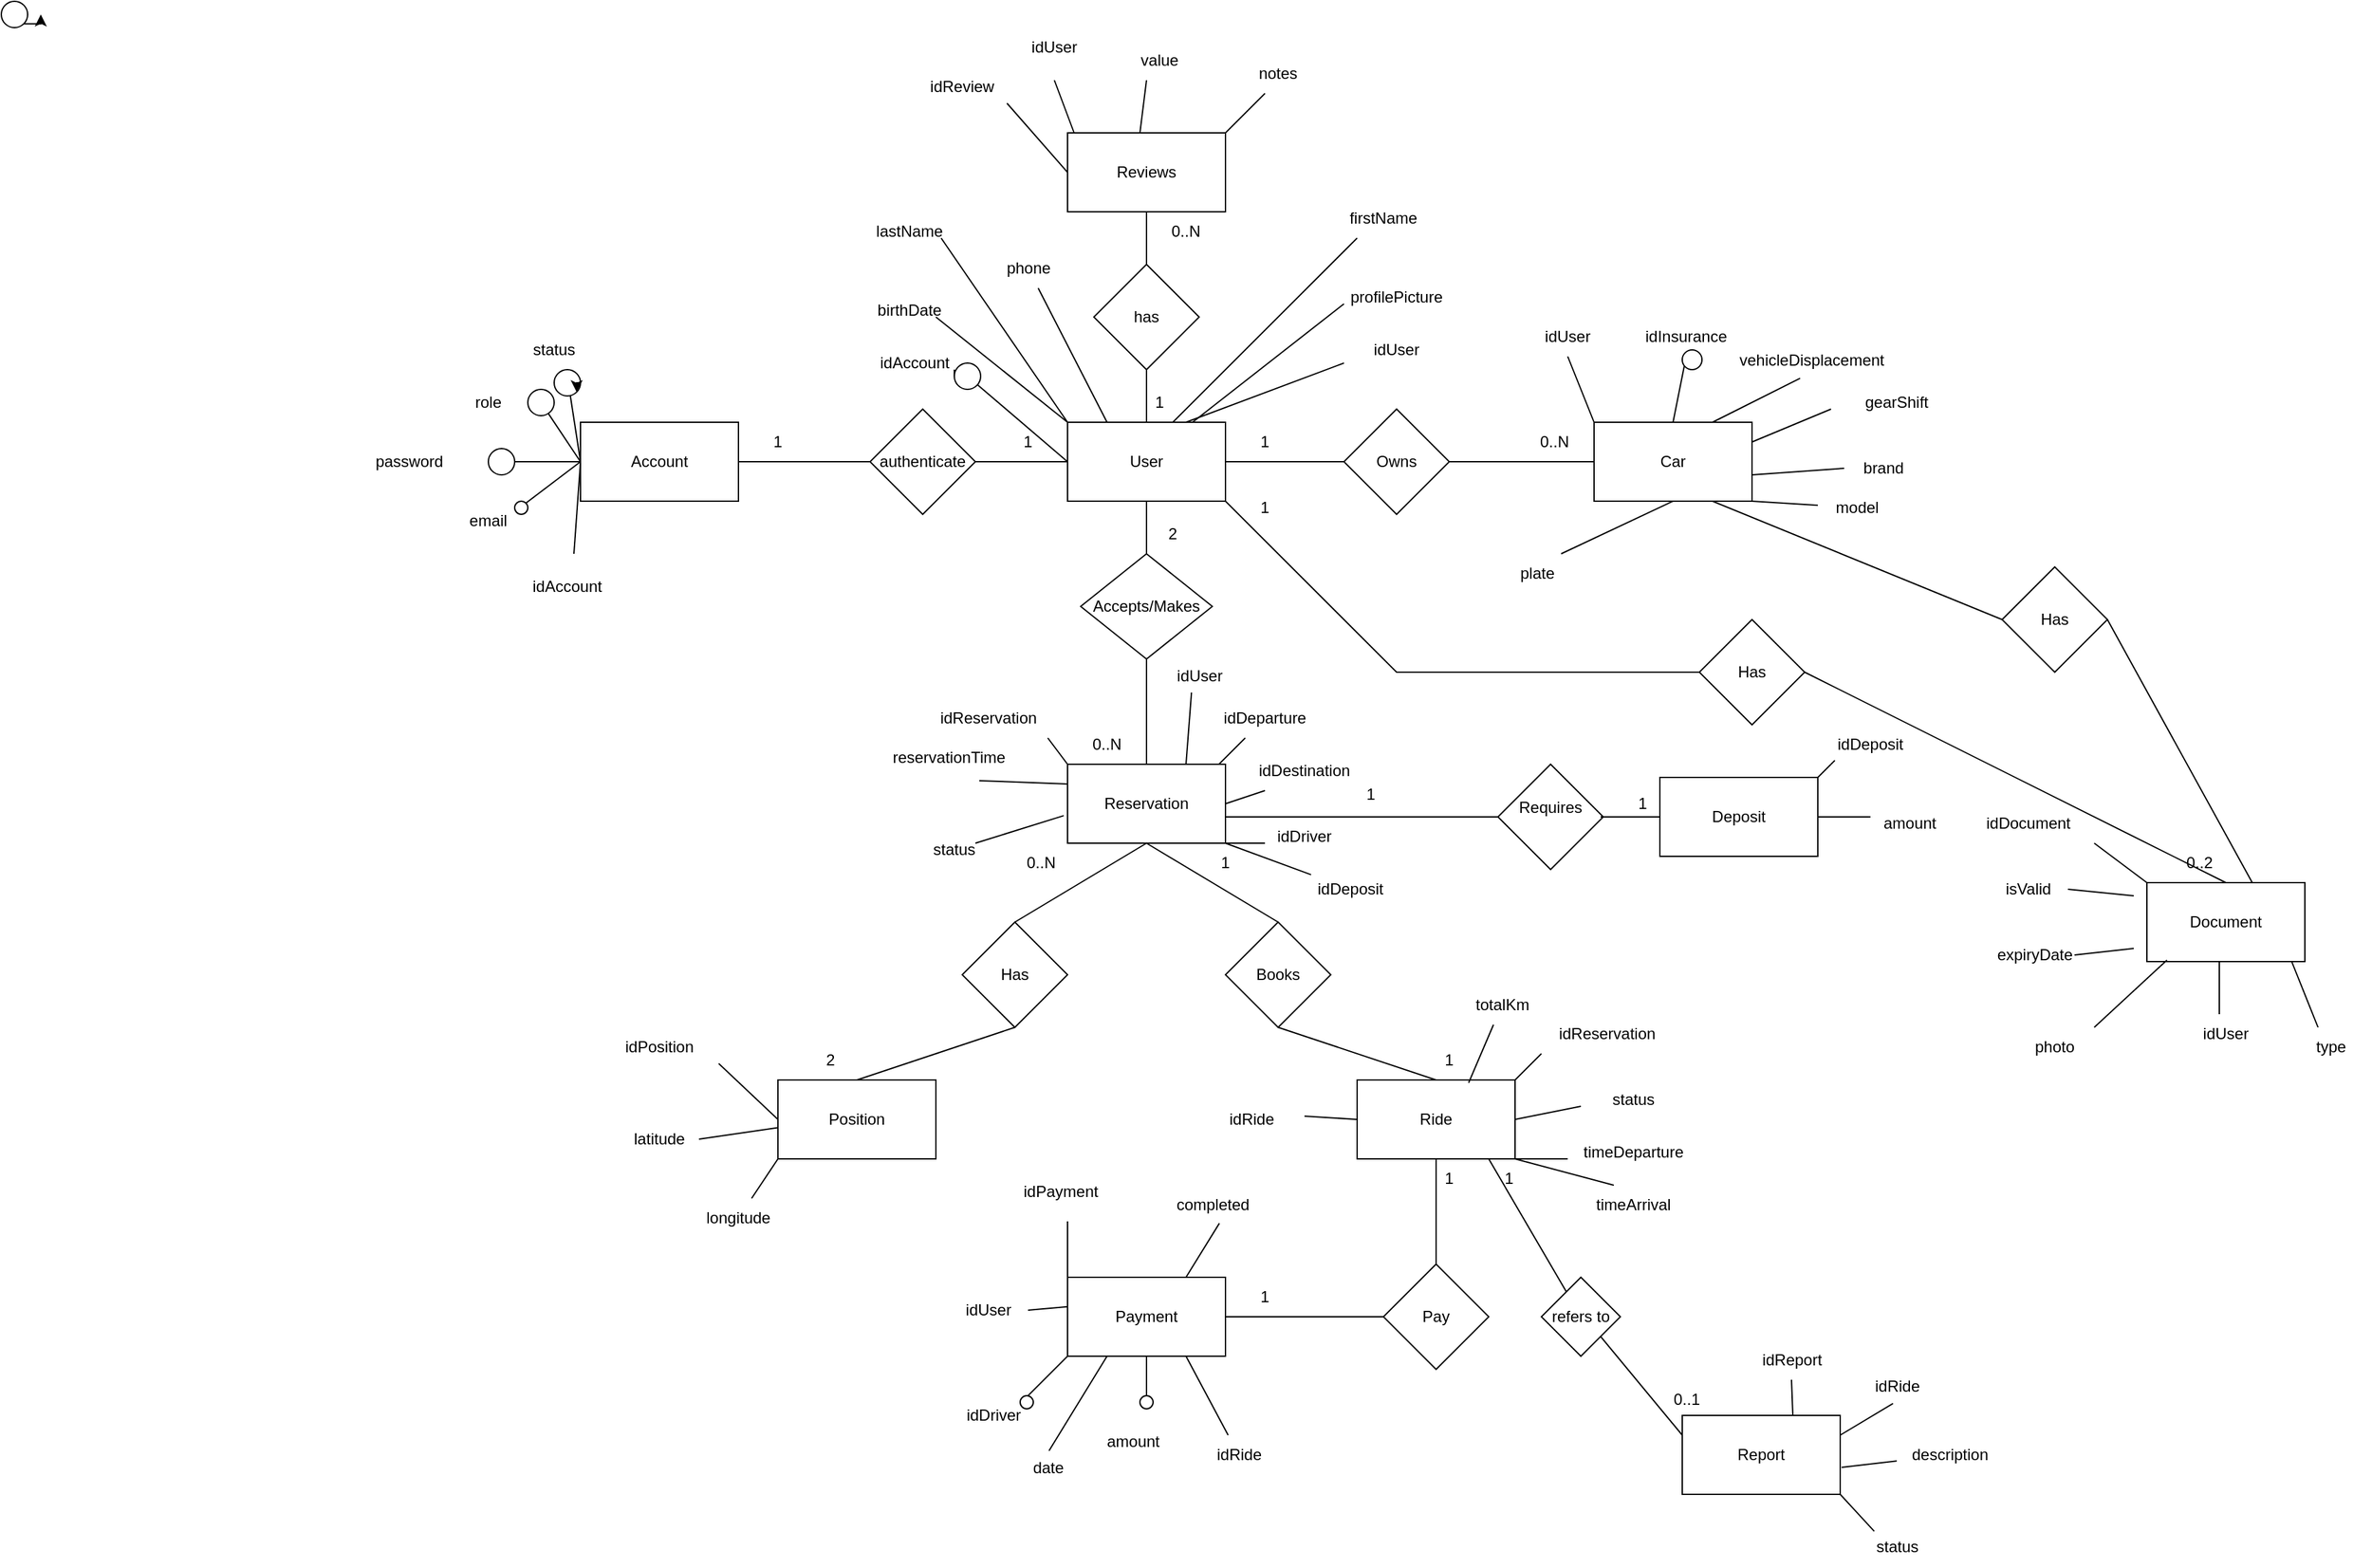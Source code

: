 <mxfile version="24.8.4">
  <diagram name="Pagina-1" id="vnqiKeFqIoHdIlABl-fI">
    <mxGraphModel dx="1410" dy="1635" grid="1" gridSize="10" guides="1" tooltips="1" connect="1" arrows="1" fold="1" page="1" pageScale="1" pageWidth="827" pageHeight="1169" math="0" shadow="0">
      <root>
        <mxCell id="0" />
        <mxCell id="1" parent="0" />
        <mxCell id="MX0C3Jx3wyEqu1No00II-1" value="Account" style="rounded=0;whiteSpace=wrap;html=1;" parent="1" vertex="1">
          <mxGeometry x="130" y="220" width="120" height="60" as="geometry" />
        </mxCell>
        <mxCell id="MX0C3Jx3wyEqu1No00II-2" value="&lt;div&gt;User&lt;/div&gt;" style="rounded=0;whiteSpace=wrap;html=1;" parent="1" vertex="1">
          <mxGeometry x="500" y="220" width="120" height="60" as="geometry" />
        </mxCell>
        <mxCell id="MX0C3Jx3wyEqu1No00II-3" value="authenticate" style="rhombus;whiteSpace=wrap;html=1;" parent="1" vertex="1">
          <mxGeometry x="350" y="210" width="80" height="80" as="geometry" />
        </mxCell>
        <mxCell id="MX0C3Jx3wyEqu1No00II-4" value="Car" style="rounded=0;whiteSpace=wrap;html=1;" parent="1" vertex="1">
          <mxGeometry x="900" y="220" width="120" height="60" as="geometry" />
        </mxCell>
        <mxCell id="MX0C3Jx3wyEqu1No00II-5" value="Owns" style="rhombus;whiteSpace=wrap;html=1;" parent="1" vertex="1">
          <mxGeometry x="710" y="210" width="80" height="80" as="geometry" />
        </mxCell>
        <mxCell id="MX0C3Jx3wyEqu1No00II-6" value="Document" style="rounded=0;whiteSpace=wrap;html=1;" parent="1" vertex="1">
          <mxGeometry x="1320" y="570" width="120" height="60" as="geometry" />
        </mxCell>
        <mxCell id="MX0C3Jx3wyEqu1No00II-7" value="Has" style="rhombus;whiteSpace=wrap;html=1;" parent="1" vertex="1">
          <mxGeometry x="980" y="370" width="80" height="80" as="geometry" />
        </mxCell>
        <mxCell id="MX0C3Jx3wyEqu1No00II-8" value="Accepts/Makes" style="rhombus;whiteSpace=wrap;html=1;" parent="1" vertex="1">
          <mxGeometry x="510" y="320" width="100" height="80" as="geometry" />
        </mxCell>
        <mxCell id="MX0C3Jx3wyEqu1No00II-10" value="&lt;div&gt;Reservation&lt;/div&gt;" style="rounded=0;whiteSpace=wrap;html=1;" parent="1" vertex="1">
          <mxGeometry x="500" y="480" width="120" height="60" as="geometry" />
        </mxCell>
        <mxCell id="MX0C3Jx3wyEqu1No00II-12" value="Has" style="rhombus;whiteSpace=wrap;html=1;" parent="1" vertex="1">
          <mxGeometry x="420" y="600" width="80" height="80" as="geometry" />
        </mxCell>
        <mxCell id="MX0C3Jx3wyEqu1No00II-13" value="Books" style="rhombus;whiteSpace=wrap;html=1;" parent="1" vertex="1">
          <mxGeometry x="620" y="600" width="80" height="80" as="geometry" />
        </mxCell>
        <mxCell id="MX0C3Jx3wyEqu1No00II-14" value="Position" style="rounded=0;whiteSpace=wrap;html=1;" parent="1" vertex="1">
          <mxGeometry x="280" y="720" width="120" height="60" as="geometry" />
        </mxCell>
        <mxCell id="MX0C3Jx3wyEqu1No00II-15" value="Ride" style="rounded=0;whiteSpace=wrap;html=1;" parent="1" vertex="1">
          <mxGeometry x="720" y="720" width="120" height="60" as="geometry" />
        </mxCell>
        <mxCell id="MX0C3Jx3wyEqu1No00II-16" value="Pay" style="rhombus;whiteSpace=wrap;html=1;" parent="1" vertex="1">
          <mxGeometry x="740" y="860" width="80" height="80" as="geometry" />
        </mxCell>
        <mxCell id="MX0C3Jx3wyEqu1No00II-17" value="Payment" style="rounded=0;whiteSpace=wrap;html=1;" parent="1" vertex="1">
          <mxGeometry x="500" y="870" width="120" height="60" as="geometry" />
        </mxCell>
        <mxCell id="MX0C3Jx3wyEqu1No00II-18" value="" style="endArrow=none;html=1;rounded=0;entryX=0;entryY=0.5;entryDx=0;entryDy=0;exitX=1;exitY=0.5;exitDx=0;exitDy=0;" parent="1" source="MX0C3Jx3wyEqu1No00II-3" target="MX0C3Jx3wyEqu1No00II-2" edge="1">
          <mxGeometry width="50" height="50" relative="1" as="geometry">
            <mxPoint x="490" y="440" as="sourcePoint" />
            <mxPoint x="540" y="390" as="targetPoint" />
          </mxGeometry>
        </mxCell>
        <mxCell id="MX0C3Jx3wyEqu1No00II-19" value="" style="endArrow=none;html=1;rounded=0;entryX=0;entryY=0.5;entryDx=0;entryDy=0;exitX=1;exitY=0.5;exitDx=0;exitDy=0;" parent="1" source="MX0C3Jx3wyEqu1No00II-1" target="MX0C3Jx3wyEqu1No00II-3" edge="1">
          <mxGeometry width="50" height="50" relative="1" as="geometry">
            <mxPoint x="490" y="440" as="sourcePoint" />
            <mxPoint x="540" y="390" as="targetPoint" />
          </mxGeometry>
        </mxCell>
        <mxCell id="MX0C3Jx3wyEqu1No00II-20" value="" style="endArrow=none;html=1;rounded=0;entryX=0;entryY=0.5;entryDx=0;entryDy=0;exitX=1;exitY=0.5;exitDx=0;exitDy=0;" parent="1" source="MX0C3Jx3wyEqu1No00II-2" target="MX0C3Jx3wyEqu1No00II-5" edge="1">
          <mxGeometry width="50" height="50" relative="1" as="geometry">
            <mxPoint x="490" y="440" as="sourcePoint" />
            <mxPoint x="540" y="390" as="targetPoint" />
          </mxGeometry>
        </mxCell>
        <mxCell id="MX0C3Jx3wyEqu1No00II-21" value="" style="endArrow=none;html=1;rounded=0;entryX=0;entryY=0.5;entryDx=0;entryDy=0;exitX=1;exitY=0.5;exitDx=0;exitDy=0;" parent="1" source="MX0C3Jx3wyEqu1No00II-5" target="MX0C3Jx3wyEqu1No00II-4" edge="1">
          <mxGeometry width="50" height="50" relative="1" as="geometry">
            <mxPoint x="490" y="440" as="sourcePoint" />
            <mxPoint x="540" y="390" as="targetPoint" />
          </mxGeometry>
        </mxCell>
        <mxCell id="MX0C3Jx3wyEqu1No00II-22" value="" style="endArrow=none;html=1;rounded=0;entryX=1;entryY=1;entryDx=0;entryDy=0;" parent="1" source="MX0C3Jx3wyEqu1No00II-7" target="MX0C3Jx3wyEqu1No00II-2" edge="1">
          <mxGeometry width="50" height="50" relative="1" as="geometry">
            <mxPoint x="1640" y="530" as="sourcePoint" />
            <mxPoint x="680" y="330" as="targetPoint" />
            <Array as="points">
              <mxPoint x="750" y="410" />
            </Array>
          </mxGeometry>
        </mxCell>
        <mxCell id="MX0C3Jx3wyEqu1No00II-23" value="" style="endArrow=none;html=1;rounded=0;entryX=0.5;entryY=1;entryDx=0;entryDy=0;exitX=0.5;exitY=0;exitDx=0;exitDy=0;" parent="1" source="MX0C3Jx3wyEqu1No00II-8" target="MX0C3Jx3wyEqu1No00II-2" edge="1">
          <mxGeometry width="50" height="50" relative="1" as="geometry">
            <mxPoint x="490" y="440" as="sourcePoint" />
            <mxPoint x="540" y="390" as="targetPoint" />
          </mxGeometry>
        </mxCell>
        <mxCell id="MX0C3Jx3wyEqu1No00II-25" value="" style="endArrow=none;html=1;rounded=0;entryX=0.5;entryY=0;entryDx=0;entryDy=0;exitX=1;exitY=0.5;exitDx=0;exitDy=0;" parent="1" source="MX0C3Jx3wyEqu1No00II-7" target="MX0C3Jx3wyEqu1No00II-6" edge="1">
          <mxGeometry width="50" height="50" relative="1" as="geometry">
            <mxPoint x="1640" y="530" as="sourcePoint" />
            <mxPoint x="1690" y="480" as="targetPoint" />
          </mxGeometry>
        </mxCell>
        <mxCell id="MX0C3Jx3wyEqu1No00II-26" value="" style="endArrow=none;html=1;rounded=0;entryX=0.5;entryY=1;entryDx=0;entryDy=0;exitX=0.5;exitY=0;exitDx=0;exitDy=0;" parent="1" source="MX0C3Jx3wyEqu1No00II-10" target="MX0C3Jx3wyEqu1No00II-8" edge="1">
          <mxGeometry width="50" height="50" relative="1" as="geometry">
            <mxPoint x="490" y="440" as="sourcePoint" />
            <mxPoint x="540" y="390" as="targetPoint" />
          </mxGeometry>
        </mxCell>
        <mxCell id="MX0C3Jx3wyEqu1No00II-28" value="" style="endArrow=none;html=1;rounded=0;entryX=0.5;entryY=1;entryDx=0;entryDy=0;exitX=0.5;exitY=0;exitDx=0;exitDy=0;" parent="1" source="MX0C3Jx3wyEqu1No00II-12" target="MX0C3Jx3wyEqu1No00II-10" edge="1">
          <mxGeometry width="50" height="50" relative="1" as="geometry">
            <mxPoint x="490" y="720" as="sourcePoint" />
            <mxPoint x="540" y="670" as="targetPoint" />
          </mxGeometry>
        </mxCell>
        <mxCell id="MX0C3Jx3wyEqu1No00II-29" value="" style="endArrow=none;html=1;rounded=0;entryX=0.5;entryY=1;entryDx=0;entryDy=0;exitX=0.5;exitY=0;exitDx=0;exitDy=0;" parent="1" source="MX0C3Jx3wyEqu1No00II-13" target="MX0C3Jx3wyEqu1No00II-10" edge="1">
          <mxGeometry width="50" height="50" relative="1" as="geometry">
            <mxPoint x="650" y="590" as="sourcePoint" />
            <mxPoint x="540" y="670" as="targetPoint" />
          </mxGeometry>
        </mxCell>
        <mxCell id="MX0C3Jx3wyEqu1No00II-30" value="" style="endArrow=none;html=1;rounded=0;exitX=0.5;exitY=0;exitDx=0;exitDy=0;entryX=0.5;entryY=1;entryDx=0;entryDy=0;" parent="1" source="MX0C3Jx3wyEqu1No00II-15" target="MX0C3Jx3wyEqu1No00II-13" edge="1">
          <mxGeometry width="50" height="50" relative="1" as="geometry">
            <mxPoint x="490" y="720" as="sourcePoint" />
            <mxPoint x="540" y="670" as="targetPoint" />
          </mxGeometry>
        </mxCell>
        <mxCell id="MX0C3Jx3wyEqu1No00II-31" value="" style="endArrow=none;html=1;rounded=0;exitX=0.5;exitY=0;exitDx=0;exitDy=0;entryX=0.5;entryY=1;entryDx=0;entryDy=0;" parent="1" source="MX0C3Jx3wyEqu1No00II-14" target="MX0C3Jx3wyEqu1No00II-12" edge="1">
          <mxGeometry width="50" height="50" relative="1" as="geometry">
            <mxPoint x="490" y="720" as="sourcePoint" />
            <mxPoint x="540" y="670" as="targetPoint" />
          </mxGeometry>
        </mxCell>
        <mxCell id="MX0C3Jx3wyEqu1No00II-32" value="" style="endArrow=none;html=1;rounded=0;entryX=0.5;entryY=0;entryDx=0;entryDy=0;exitX=0.5;exitY=1;exitDx=0;exitDy=0;" parent="1" source="MX0C3Jx3wyEqu1No00II-15" target="MX0C3Jx3wyEqu1No00II-16" edge="1">
          <mxGeometry width="50" height="50" relative="1" as="geometry">
            <mxPoint x="490" y="720" as="sourcePoint" />
            <mxPoint x="540" y="670" as="targetPoint" />
          </mxGeometry>
        </mxCell>
        <mxCell id="MX0C3Jx3wyEqu1No00II-33" value="" style="endArrow=none;html=1;rounded=0;entryX=0;entryY=0.5;entryDx=0;entryDy=0;exitX=1;exitY=0.5;exitDx=0;exitDy=0;" parent="1" source="MX0C3Jx3wyEqu1No00II-17" target="MX0C3Jx3wyEqu1No00II-16" edge="1">
          <mxGeometry width="50" height="50" relative="1" as="geometry">
            <mxPoint x="490" y="720" as="sourcePoint" />
            <mxPoint x="730" y="890" as="targetPoint" />
          </mxGeometry>
        </mxCell>
        <mxCell id="MX0C3Jx3wyEqu1No00II-34" value="1" style="text;html=1;align=center;verticalAlign=middle;whiteSpace=wrap;rounded=0;" parent="1" vertex="1">
          <mxGeometry x="250" y="220" width="60" height="30" as="geometry" />
        </mxCell>
        <mxCell id="MX0C3Jx3wyEqu1No00II-35" value="1" style="text;html=1;align=center;verticalAlign=middle;whiteSpace=wrap;rounded=0;" parent="1" vertex="1">
          <mxGeometry x="440" y="220" width="60" height="30" as="geometry" />
        </mxCell>
        <mxCell id="MX0C3Jx3wyEqu1No00II-36" value="1" style="text;html=1;align=center;verticalAlign=middle;whiteSpace=wrap;rounded=0;" parent="1" vertex="1">
          <mxGeometry x="620" y="220" width="60" height="30" as="geometry" />
        </mxCell>
        <mxCell id="MX0C3Jx3wyEqu1No00II-37" value="0..N" style="text;html=1;align=center;verticalAlign=middle;whiteSpace=wrap;rounded=0;" parent="1" vertex="1">
          <mxGeometry x="840" y="220" width="60" height="30" as="geometry" />
        </mxCell>
        <mxCell id="MX0C3Jx3wyEqu1No00II-38" value="1" style="text;html=1;align=center;verticalAlign=middle;whiteSpace=wrap;rounded=0;" parent="1" vertex="1">
          <mxGeometry x="620" y="270" width="60" height="30" as="geometry" />
        </mxCell>
        <mxCell id="MX0C3Jx3wyEqu1No00II-39" value="0..2" style="text;html=1;align=center;verticalAlign=middle;whiteSpace=wrap;rounded=0;" parent="1" vertex="1">
          <mxGeometry x="1330" y="540" width="60" height="30" as="geometry" />
        </mxCell>
        <mxCell id="MX0C3Jx3wyEqu1No00II-40" value="2" style="text;html=1;align=center;verticalAlign=middle;whiteSpace=wrap;rounded=0;" parent="1" vertex="1">
          <mxGeometry x="550" y="290" width="60" height="30" as="geometry" />
        </mxCell>
        <mxCell id="MX0C3Jx3wyEqu1No00II-41" value="0..N" style="text;html=1;align=center;verticalAlign=middle;whiteSpace=wrap;rounded=0;" parent="1" vertex="1">
          <mxGeometry x="500" y="450" width="60" height="30" as="geometry" />
        </mxCell>
        <mxCell id="MX0C3Jx3wyEqu1No00II-42" value="1" style="text;html=1;align=center;verticalAlign=middle;whiteSpace=wrap;rounded=0;" parent="1" vertex="1">
          <mxGeometry x="907" y="495" width="60" height="30" as="geometry" />
        </mxCell>
        <mxCell id="MX0C3Jx3wyEqu1No00II-44" value="0..N" style="text;html=1;align=center;verticalAlign=middle;whiteSpace=wrap;rounded=0;" parent="1" vertex="1">
          <mxGeometry x="450" y="540" width="60" height="30" as="geometry" />
        </mxCell>
        <mxCell id="MX0C3Jx3wyEqu1No00II-45" value="2" style="text;html=1;align=center;verticalAlign=middle;whiteSpace=wrap;rounded=0;" parent="1" vertex="1">
          <mxGeometry x="290" y="690" width="60" height="30" as="geometry" />
        </mxCell>
        <mxCell id="MX0C3Jx3wyEqu1No00II-46" value="1" style="text;html=1;align=center;verticalAlign=middle;whiteSpace=wrap;rounded=0;" parent="1" vertex="1">
          <mxGeometry x="590" y="540" width="60" height="30" as="geometry" />
        </mxCell>
        <mxCell id="MX0C3Jx3wyEqu1No00II-47" value="1" style="text;html=1;align=center;verticalAlign=middle;whiteSpace=wrap;rounded=0;" parent="1" vertex="1">
          <mxGeometry x="760" y="690" width="60" height="30" as="geometry" />
        </mxCell>
        <mxCell id="MX0C3Jx3wyEqu1No00II-48" value="1" style="text;html=1;align=center;verticalAlign=middle;whiteSpace=wrap;rounded=0;" parent="1" vertex="1">
          <mxGeometry x="760" y="780" width="60" height="30" as="geometry" />
        </mxCell>
        <mxCell id="MX0C3Jx3wyEqu1No00II-49" value="1" style="text;html=1;align=center;verticalAlign=middle;whiteSpace=wrap;rounded=0;" parent="1" vertex="1">
          <mxGeometry x="620" y="870" width="60" height="30" as="geometry" />
        </mxCell>
        <mxCell id="MX0C3Jx3wyEqu1No00II-50" value="Reviews" style="rounded=0;whiteSpace=wrap;html=1;" parent="1" vertex="1">
          <mxGeometry x="500" width="120" height="60" as="geometry" />
        </mxCell>
        <mxCell id="MX0C3Jx3wyEqu1No00II-51" value="" style="endArrow=none;html=1;rounded=0;entryX=0.5;entryY=1;entryDx=0;entryDy=0;" parent="1" source="MX0C3Jx3wyEqu1No00II-52" target="MX0C3Jx3wyEqu1No00II-50" edge="1">
          <mxGeometry width="50" height="50" relative="1" as="geometry">
            <mxPoint x="560" y="140" as="sourcePoint" />
            <mxPoint x="440" y="220" as="targetPoint" />
          </mxGeometry>
        </mxCell>
        <mxCell id="MX0C3Jx3wyEqu1No00II-54" value="" style="endArrow=none;html=1;rounded=0;entryX=0.5;entryY=1;entryDx=0;entryDy=0;" parent="1" target="MX0C3Jx3wyEqu1No00II-52" edge="1">
          <mxGeometry width="50" height="50" relative="1" as="geometry">
            <mxPoint x="560" y="140" as="sourcePoint" />
            <mxPoint x="560" y="60" as="targetPoint" />
          </mxGeometry>
        </mxCell>
        <mxCell id="MX0C3Jx3wyEqu1No00II-52" value="has" style="rhombus;whiteSpace=wrap;html=1;" parent="1" vertex="1">
          <mxGeometry x="520" y="100" width="80" height="80" as="geometry" />
        </mxCell>
        <mxCell id="MX0C3Jx3wyEqu1No00II-55" value="" style="endArrow=none;html=1;rounded=0;entryX=0.5;entryY=1;entryDx=0;entryDy=0;exitX=0.5;exitY=0;exitDx=0;exitDy=0;" parent="1" source="MX0C3Jx3wyEqu1No00II-2" target="MX0C3Jx3wyEqu1No00II-52" edge="1">
          <mxGeometry width="50" height="50" relative="1" as="geometry">
            <mxPoint x="390" y="270" as="sourcePoint" />
            <mxPoint x="440" y="220" as="targetPoint" />
          </mxGeometry>
        </mxCell>
        <mxCell id="MX0C3Jx3wyEqu1No00II-56" value="1" style="text;html=1;align=center;verticalAlign=middle;whiteSpace=wrap;rounded=0;" parent="1" vertex="1">
          <mxGeometry x="540" y="190" width="60" height="30" as="geometry" />
        </mxCell>
        <mxCell id="MX0C3Jx3wyEqu1No00II-57" value="0..N" style="text;html=1;align=center;verticalAlign=middle;whiteSpace=wrap;rounded=0;" parent="1" vertex="1">
          <mxGeometry x="560" y="60" width="60" height="30" as="geometry" />
        </mxCell>
        <mxCell id="MX0C3Jx3wyEqu1No00II-58" value="" style="endArrow=none;html=1;rounded=0;exitX=0;exitY=0.5;exitDx=0;exitDy=0;entryX=1;entryY=0;entryDx=0;entryDy=0;" parent="1" source="MX0C3Jx3wyEqu1No00II-1" target="MX0C3Jx3wyEqu1No00II-65" edge="1">
          <mxGeometry width="50" height="50" relative="1" as="geometry">
            <mxPoint x="85" y="325" as="sourcePoint" />
            <mxPoint x="130" y="280" as="targetPoint" />
          </mxGeometry>
        </mxCell>
        <mxCell id="MX0C3Jx3wyEqu1No00II-61" value="role&lt;span style=&quot;color: rgba(0, 0, 0, 0); font-family: monospace; font-size: 0px; text-align: start; text-wrap-mode: nowrap;&quot;&gt;%3CmxGraphModel%3E%3Croot%3E%3CmxCell%20id%3D%220%22%2F%3E%3CmxCell%20id%3D%221%22%20parent%3D%220%22%2F%3E%3CmxCell%20id%3D%222%22%20value%3D%22id_account%22%20style%3D%22text%3Bhtml%3D1%3Balign%3Dcenter%3BverticalAlign%3Dmiddle%3BwhiteSpace%3Dwrap%3Brounded%3D0%3B%22%20vertex%3D%221%22%20parent%3D%221%22%3E%3CmxGeometry%20x%3D%2240%22%20y%3D%22345%22%20width%3D%2260%22%20height%3D%2230%22%20as%3D%22geometry%22%2F%3E%3C%2FmxCell%3E%3C%2Froot%3E%3C%2FmxGraphModel%3E&lt;/span&gt;" style="text;html=1;align=center;verticalAlign=middle;whiteSpace=wrap;rounded=0;" parent="1" vertex="1">
          <mxGeometry x="30" y="190" width="60" height="30" as="geometry" />
        </mxCell>
        <mxCell id="MX0C3Jx3wyEqu1No00II-62" value="password" style="text;html=1;align=center;verticalAlign=middle;whiteSpace=wrap;rounded=0;" parent="1" vertex="1">
          <mxGeometry x="-30" y="235" width="60" height="30" as="geometry" />
        </mxCell>
        <mxCell id="MX0C3Jx3wyEqu1No00II-63" value="email" style="text;html=1;align=center;verticalAlign=middle;whiteSpace=wrap;rounded=0;rotation=0;" parent="1" vertex="1">
          <mxGeometry x="30" y="280" width="60" height="30" as="geometry" />
        </mxCell>
        <mxCell id="MX0C3Jx3wyEqu1No00II-64" value="status" style="text;html=1;align=center;verticalAlign=middle;whiteSpace=wrap;rounded=0;" parent="1" vertex="1">
          <mxGeometry x="80" y="150" width="60" height="30" as="geometry" />
        </mxCell>
        <mxCell id="MX0C3Jx3wyEqu1No00II-65" value="" style="ellipse;whiteSpace=wrap;html=1;aspect=fixed;" parent="1" vertex="1">
          <mxGeometry x="80" y="280" width="10" height="10" as="geometry" />
        </mxCell>
        <mxCell id="MX0C3Jx3wyEqu1No00II-74" value="" style="endArrow=none;html=1;rounded=0;exitX=0;exitY=0.5;exitDx=0;exitDy=0;" parent="1" source="MX0C3Jx3wyEqu1No00II-200" edge="1">
          <mxGeometry width="50" height="50" relative="1" as="geometry">
            <mxPoint x="390" y="210" as="sourcePoint" />
            <mxPoint x="80" y="250" as="targetPoint" />
          </mxGeometry>
        </mxCell>
        <mxCell id="MX0C3Jx3wyEqu1No00II-75" value="" style="endArrow=none;html=1;rounded=0;exitX=0;exitY=0.5;exitDx=0;exitDy=0;" parent="1" source="MX0C3Jx3wyEqu1No00II-199" edge="1">
          <mxGeometry width="50" height="50" relative="1" as="geometry">
            <mxPoint x="130" y="250" as="sourcePoint" />
            <mxPoint x="100" y="210" as="targetPoint" />
          </mxGeometry>
        </mxCell>
        <mxCell id="MX0C3Jx3wyEqu1No00II-76" value="" style="endArrow=none;html=1;rounded=0;exitX=0;exitY=0.5;exitDx=0;exitDy=0;" parent="1" source="MX0C3Jx3wyEqu1No00II-1" edge="1">
          <mxGeometry width="50" height="50" relative="1" as="geometry">
            <mxPoint x="390" y="210" as="sourcePoint" />
            <mxPoint x="122.308" y="200" as="targetPoint" />
          </mxGeometry>
        </mxCell>
        <mxCell id="MX0C3Jx3wyEqu1No00II-78" value="idUser" style="text;html=1;align=center;verticalAlign=middle;whiteSpace=wrap;rounded=0;" parent="1" vertex="1">
          <mxGeometry x="720" y="150" width="60" height="30" as="geometry" />
        </mxCell>
        <mxCell id="MX0C3Jx3wyEqu1No00II-79" value="idAccount" style="text;html=1;align=center;verticalAlign=middle;whiteSpace=wrap;rounded=0;" parent="1" vertex="1">
          <mxGeometry x="354" y="160" width="60" height="30" as="geometry" />
        </mxCell>
        <mxCell id="MX0C3Jx3wyEqu1No00II-80" value="firstName" style="text;html=1;align=center;verticalAlign=middle;whiteSpace=wrap;rounded=0;" parent="1" vertex="1">
          <mxGeometry x="710" y="50" width="60" height="30" as="geometry" />
        </mxCell>
        <mxCell id="MX0C3Jx3wyEqu1No00II-81" value="lastName" style="text;html=1;align=center;verticalAlign=middle;whiteSpace=wrap;rounded=0;" parent="1" vertex="1">
          <mxGeometry x="350" y="60" width="60" height="30" as="geometry" />
        </mxCell>
        <mxCell id="MX0C3Jx3wyEqu1No00II-82" value="birthDate" style="text;html=1;align=center;verticalAlign=middle;whiteSpace=wrap;rounded=0;" parent="1" vertex="1">
          <mxGeometry x="350" y="120" width="60" height="30" as="geometry" />
        </mxCell>
        <mxCell id="MX0C3Jx3wyEqu1No00II-83" value="profilePicture" style="text;html=1;align=center;verticalAlign=middle;whiteSpace=wrap;rounded=0;" parent="1" vertex="1">
          <mxGeometry x="720" y="110" width="60" height="30" as="geometry" />
        </mxCell>
        <mxCell id="MX0C3Jx3wyEqu1No00II-84" value="idUser" style="text;html=1;align=center;verticalAlign=middle;whiteSpace=wrap;rounded=0;" parent="1" vertex="1">
          <mxGeometry x="460" y="-80" width="60" height="30" as="geometry" />
        </mxCell>
        <mxCell id="MX0C3Jx3wyEqu1No00II-85" value="value" style="text;html=1;align=center;verticalAlign=middle;whiteSpace=wrap;rounded=0;" parent="1" vertex="1">
          <mxGeometry x="540" y="-70" width="60" height="30" as="geometry" />
        </mxCell>
        <mxCell id="MX0C3Jx3wyEqu1No00II-86" value="notes" style="text;html=1;align=center;verticalAlign=middle;whiteSpace=wrap;rounded=0;" parent="1" vertex="1">
          <mxGeometry x="630" y="-60" width="60" height="30" as="geometry" />
        </mxCell>
        <mxCell id="MX0C3Jx3wyEqu1No00II-87" value="idUser" style="text;html=1;align=center;verticalAlign=middle;whiteSpace=wrap;rounded=0;" parent="1" vertex="1">
          <mxGeometry x="850" y="140" width="60" height="30" as="geometry" />
        </mxCell>
        <mxCell id="MX0C3Jx3wyEqu1No00II-88" value="idInsurance" style="text;html=1;align=center;verticalAlign=middle;whiteSpace=wrap;rounded=0;" parent="1" vertex="1">
          <mxGeometry x="940" y="140" width="60" height="30" as="geometry" />
        </mxCell>
        <mxCell id="MX0C3Jx3wyEqu1No00II-91" value="gearShift" style="text;html=1;align=center;verticalAlign=middle;whiteSpace=wrap;rounded=0;" parent="1" vertex="1">
          <mxGeometry x="1100" y="190" width="60" height="30" as="geometry" />
        </mxCell>
        <mxCell id="MX0C3Jx3wyEqu1No00II-92" value="brand" style="text;html=1;align=center;verticalAlign=middle;whiteSpace=wrap;rounded=0;" parent="1" vertex="1">
          <mxGeometry x="1090" y="240" width="60" height="30" as="geometry" />
        </mxCell>
        <mxCell id="MX0C3Jx3wyEqu1No00II-93" value="model" style="text;html=1;align=center;verticalAlign=middle;whiteSpace=wrap;rounded=0;" parent="1" vertex="1">
          <mxGeometry x="1070" y="270" width="60" height="30" as="geometry" />
        </mxCell>
        <mxCell id="MX0C3Jx3wyEqu1No00II-95" value="idReservation" style="text;html=1;align=center;verticalAlign=middle;whiteSpace=wrap;rounded=0;" parent="1" vertex="1">
          <mxGeometry x="410" y="430" width="60" height="30" as="geometry" />
        </mxCell>
        <mxCell id="MX0C3Jx3wyEqu1No00II-96" value="reservationTime" style="text;html=1;align=center;verticalAlign=middle;whiteSpace=wrap;rounded=0;" parent="1" vertex="1">
          <mxGeometry x="380" y="460" width="60" height="30" as="geometry" />
        </mxCell>
        <mxCell id="MX0C3Jx3wyEqu1No00II-97" value="status" style="text;html=1;align=center;verticalAlign=middle;whiteSpace=wrap;rounded=0;" parent="1" vertex="1">
          <mxGeometry x="384" y="530" width="60" height="30" as="geometry" />
        </mxCell>
        <mxCell id="MX0C3Jx3wyEqu1No00II-98" value="idDeparture" style="text;html=1;align=center;verticalAlign=middle;whiteSpace=wrap;rounded=0;" parent="1" vertex="1">
          <mxGeometry x="620" y="430" width="60" height="30" as="geometry" />
        </mxCell>
        <mxCell id="MX0C3Jx3wyEqu1No00II-99" value="idDestination" style="text;html=1;align=center;verticalAlign=middle;whiteSpace=wrap;rounded=0;" parent="1" vertex="1">
          <mxGeometry x="650" y="470" width="60" height="30" as="geometry" />
        </mxCell>
        <mxCell id="MX0C3Jx3wyEqu1No00II-100" value="idDriver" style="text;html=1;align=center;verticalAlign=middle;whiteSpace=wrap;rounded=0;" parent="1" vertex="1">
          <mxGeometry x="650" y="520" width="60" height="30" as="geometry" />
        </mxCell>
        <mxCell id="MX0C3Jx3wyEqu1No00II-106" value="idReview" style="text;html=1;align=center;verticalAlign=middle;whiteSpace=wrap;rounded=0;" parent="1" vertex="1">
          <mxGeometry x="390" y="-50" width="60" height="30" as="geometry" />
        </mxCell>
        <mxCell id="MX0C3Jx3wyEqu1No00II-107" value="idDocument" style="text;html=1;align=center;verticalAlign=middle;whiteSpace=wrap;rounded=0;" parent="1" vertex="1">
          <mxGeometry x="1200" y="510" width="60" height="30" as="geometry" />
        </mxCell>
        <mxCell id="MX0C3Jx3wyEqu1No00II-108" value="isValid" style="text;html=1;align=center;verticalAlign=middle;whiteSpace=wrap;rounded=0;" parent="1" vertex="1">
          <mxGeometry x="1200" y="560" width="60" height="30" as="geometry" />
        </mxCell>
        <mxCell id="MX0C3Jx3wyEqu1No00II-109" value="expiryDate" style="text;html=1;align=center;verticalAlign=middle;whiteSpace=wrap;rounded=0;" parent="1" vertex="1">
          <mxGeometry x="1205" y="610" width="60" height="30" as="geometry" />
        </mxCell>
        <mxCell id="MX0C3Jx3wyEqu1No00II-110" value="photo" style="text;html=1;align=center;verticalAlign=middle;whiteSpace=wrap;rounded=0;" parent="1" vertex="1">
          <mxGeometry x="1220" y="680" width="60" height="30" as="geometry" />
        </mxCell>
        <mxCell id="MX0C3Jx3wyEqu1No00II-111" value="idUser" style="text;html=1;align=center;verticalAlign=middle;whiteSpace=wrap;rounded=0;" parent="1" vertex="1">
          <mxGeometry x="1350" y="670" width="60" height="30" as="geometry" />
        </mxCell>
        <mxCell id="MX0C3Jx3wyEqu1No00II-112" value="idPosition" style="text;html=1;align=center;verticalAlign=middle;whiteSpace=wrap;rounded=0;" parent="1" vertex="1">
          <mxGeometry x="160" y="680" width="60" height="30" as="geometry" />
        </mxCell>
        <mxCell id="MX0C3Jx3wyEqu1No00II-113" value="latitude" style="text;html=1;align=center;verticalAlign=middle;whiteSpace=wrap;rounded=0;" parent="1" vertex="1">
          <mxGeometry x="160" y="750" width="60" height="30" as="geometry" />
        </mxCell>
        <mxCell id="MX0C3Jx3wyEqu1No00II-114" value="longitude" style="text;html=1;align=center;verticalAlign=middle;whiteSpace=wrap;rounded=0;" parent="1" vertex="1">
          <mxGeometry x="220" y="810" width="60" height="30" as="geometry" />
        </mxCell>
        <mxCell id="MX0C3Jx3wyEqu1No00II-115" value="idPayment" style="text;html=1;align=center;verticalAlign=middle;whiteSpace=wrap;rounded=0;" parent="1" vertex="1">
          <mxGeometry x="465" y="790" width="60" height="30" as="geometry" />
        </mxCell>
        <mxCell id="MX0C3Jx3wyEqu1No00II-116" value="idUser" style="text;html=1;align=center;verticalAlign=middle;whiteSpace=wrap;rounded=0;" parent="1" vertex="1">
          <mxGeometry x="410" y="880" width="60" height="30" as="geometry" />
        </mxCell>
        <mxCell id="MX0C3Jx3wyEqu1No00II-117" value="idDriver" style="text;html=1;align=center;verticalAlign=middle;whiteSpace=wrap;rounded=0;" parent="1" vertex="1">
          <mxGeometry x="414" y="960" width="60" height="30" as="geometry" />
        </mxCell>
        <mxCell id="MX0C3Jx3wyEqu1No00II-118" value="amount" style="text;html=1;align=center;verticalAlign=middle;whiteSpace=wrap;rounded=0;" parent="1" vertex="1">
          <mxGeometry x="520" y="980" width="60" height="30" as="geometry" />
        </mxCell>
        <mxCell id="MX0C3Jx3wyEqu1No00II-119" value="" style="shape=image;html=1;verticalAlign=top;verticalLabelPosition=bottom;labelBackgroundColor=#ffffff;imageAspect=0;aspect=fixed;image=https://cdn4.iconfinder.com/data/icons/essential-app-2/16/record-round-circle-dot-128.png" parent="1" vertex="1">
          <mxGeometry x="1270" y="530" width="10" height="10" as="geometry" />
        </mxCell>
        <mxCell id="MX0C3Jx3wyEqu1No00II-120" value="" style="shape=image;html=1;verticalAlign=top;verticalLabelPosition=bottom;labelBackgroundColor=#ffffff;imageAspect=0;aspect=fixed;image=https://cdn4.iconfinder.com/data/icons/essential-app-2/16/record-round-circle-dot-128.png" parent="1" vertex="1">
          <mxGeometry x="225" y="700" width="10" height="10" as="geometry" />
        </mxCell>
        <mxCell id="MX0C3Jx3wyEqu1No00II-121" value="" style="shape=image;html=1;verticalAlign=top;verticalLabelPosition=bottom;labelBackgroundColor=#ffffff;imageAspect=0;aspect=fixed;image=https://cdn4.iconfinder.com/data/icons/essential-app-2/16/record-round-circle-dot-128.png" parent="1" vertex="1">
          <mxGeometry x="490" y="820" width="10" height="10" as="geometry" />
        </mxCell>
        <mxCell id="MX0C3Jx3wyEqu1No00II-123" value="" style="shape=image;html=1;verticalAlign=top;verticalLabelPosition=bottom;labelBackgroundColor=#ffffff;imageAspect=0;aspect=fixed;image=https://cdn4.iconfinder.com/data/icons/essential-app-2/16/record-round-circle-dot-128.png" parent="1" vertex="1">
          <mxGeometry x="670" y="745" width="10" height="10" as="geometry" />
        </mxCell>
        <mxCell id="MX0C3Jx3wyEqu1No00II-124" value="idRide" style="text;html=1;align=center;verticalAlign=middle;whiteSpace=wrap;rounded=0;" parent="1" vertex="1">
          <mxGeometry x="610" y="735" width="60" height="30" as="geometry" />
        </mxCell>
        <mxCell id="MX0C3Jx3wyEqu1No00II-125" value="idReservation" style="text;html=1;align=center;verticalAlign=middle;whiteSpace=wrap;rounded=0;" parent="1" vertex="1">
          <mxGeometry x="880" y="670" width="60" height="30" as="geometry" />
        </mxCell>
        <mxCell id="MX0C3Jx3wyEqu1No00II-126" value="status" style="text;html=1;align=center;verticalAlign=middle;whiteSpace=wrap;rounded=0;" parent="1" vertex="1">
          <mxGeometry x="900" y="720" width="60" height="30" as="geometry" />
        </mxCell>
        <mxCell id="MX0C3Jx3wyEqu1No00II-127" value="timeDeparture" style="text;html=1;align=center;verticalAlign=middle;whiteSpace=wrap;rounded=0;" parent="1" vertex="1">
          <mxGeometry x="900" y="760" width="60" height="30" as="geometry" />
        </mxCell>
        <mxCell id="MX0C3Jx3wyEqu1No00II-128" value="timeArrival" style="text;html=1;align=center;verticalAlign=middle;whiteSpace=wrap;rounded=0;" parent="1" vertex="1">
          <mxGeometry x="900" y="800" width="60" height="30" as="geometry" />
        </mxCell>
        <mxCell id="MX0C3Jx3wyEqu1No00II-130" value="" style="shape=image;html=1;verticalAlign=top;verticalLabelPosition=bottom;labelBackgroundColor=#ffffff;imageAspect=0;aspect=fixed;image=https://cdn4.iconfinder.com/data/icons/essential-app-2/16/record-round-circle-dot-128.png" parent="1" vertex="1">
          <mxGeometry x="480" y="450" width="10" height="10" as="geometry" />
        </mxCell>
        <mxCell id="MX0C3Jx3wyEqu1No00II-132" value="" style="shape=image;html=1;verticalAlign=top;verticalLabelPosition=bottom;labelBackgroundColor=#ffffff;imageAspect=0;aspect=fixed;image=https://cdn4.iconfinder.com/data/icons/essential-app-2/16/record-round-circle-dot-128.png" parent="1" vertex="1">
          <mxGeometry x="444" y="-30" width="10" height="10" as="geometry" />
        </mxCell>
        <mxCell id="MX0C3Jx3wyEqu1No00II-133" value="" style="shape=image;html=1;verticalAlign=top;verticalLabelPosition=bottom;labelBackgroundColor=#ffffff;imageAspect=0;aspect=fixed;image=https://cdn4.iconfinder.com/data/icons/essential-app-2/16/record-round-circle-dot-128.png" parent="1" vertex="1">
          <mxGeometry x="870" y="320" width="10" height="10" as="geometry" />
        </mxCell>
        <mxCell id="MX0C3Jx3wyEqu1No00II-134" value="plate" style="text;html=1;align=center;verticalAlign=middle;whiteSpace=wrap;rounded=0;" parent="1" vertex="1">
          <mxGeometry x="827" y="320" width="60" height="30" as="geometry" />
        </mxCell>
        <mxCell id="MX0C3Jx3wyEqu1No00II-135" value="idAccount" style="text;html=1;align=center;verticalAlign=middle;whiteSpace=wrap;rounded=0;" parent="1" vertex="1">
          <mxGeometry x="90" y="330" width="60" height="30" as="geometry" />
        </mxCell>
        <mxCell id="MX0C3Jx3wyEqu1No00II-136" value="" style="shape=image;html=1;verticalAlign=top;verticalLabelPosition=bottom;labelBackgroundColor=#ffffff;imageAspect=0;aspect=fixed;image=https://cdn4.iconfinder.com/data/icons/essential-app-2/16/record-round-circle-dot-128.png" parent="1" vertex="1">
          <mxGeometry x="710" y="170" width="10" height="10" as="geometry" />
        </mxCell>
        <mxCell id="MX0C3Jx3wyEqu1No00II-138" value="" style="shape=image;html=1;verticalAlign=top;verticalLabelPosition=bottom;labelBackgroundColor=#ffffff;imageAspect=0;aspect=fixed;image=https://cdn4.iconfinder.com/data/icons/essential-app-2/16/record-round-circle-dot-128.png" parent="1" vertex="1">
          <mxGeometry x="120" y="320" width="10" height="10" as="geometry" />
        </mxCell>
        <mxCell id="MX0C3Jx3wyEqu1No00II-143" value="" style="endArrow=none;html=1;rounded=0;entryX=0.5;entryY=0;entryDx=0;entryDy=0;" parent="1" target="MX0C3Jx3wyEqu1No00II-138" edge="1">
          <mxGeometry width="50" height="50" relative="1" as="geometry">
            <mxPoint x="130" y="250" as="sourcePoint" />
            <mxPoint x="210" y="110" as="targetPoint" />
          </mxGeometry>
        </mxCell>
        <mxCell id="MX0C3Jx3wyEqu1No00II-144" value="" style="endArrow=none;html=1;rounded=0;entryX=1;entryY=0.75;entryDx=0;entryDy=0;exitX=0;exitY=0.5;exitDx=0;exitDy=0;" parent="1" source="MX0C3Jx3wyEqu1No00II-50" target="MX0C3Jx3wyEqu1No00II-132" edge="1">
          <mxGeometry width="50" height="50" relative="1" as="geometry">
            <mxPoint x="160" y="160" as="sourcePoint" />
            <mxPoint x="210" y="110" as="targetPoint" />
          </mxGeometry>
        </mxCell>
        <mxCell id="MX0C3Jx3wyEqu1No00II-145" value="" style="endArrow=none;html=1;rounded=0;entryX=0;entryY=0.5;entryDx=0;entryDy=0;exitX=0.75;exitY=0;exitDx=0;exitDy=0;" parent="1" source="MX0C3Jx3wyEqu1No00II-2" target="MX0C3Jx3wyEqu1No00II-136" edge="1">
          <mxGeometry width="50" height="50" relative="1" as="geometry">
            <mxPoint x="580" y="160" as="sourcePoint" />
            <mxPoint x="630" y="110" as="targetPoint" />
          </mxGeometry>
        </mxCell>
        <mxCell id="MX0C3Jx3wyEqu1No00II-146" value="" style="endArrow=none;html=1;rounded=0;entryX=0.5;entryY=0;entryDx=0;entryDy=0;exitX=0.5;exitY=1;exitDx=0;exitDy=0;" parent="1" source="MX0C3Jx3wyEqu1No00II-4" target="MX0C3Jx3wyEqu1No00II-133" edge="1">
          <mxGeometry width="50" height="50" relative="1" as="geometry">
            <mxPoint x="820" y="160" as="sourcePoint" />
            <mxPoint x="870" y="110" as="targetPoint" />
          </mxGeometry>
        </mxCell>
        <mxCell id="MX0C3Jx3wyEqu1No00II-148" value="" style="endArrow=none;html=1;rounded=0;entryX=1;entryY=0.25;entryDx=0;entryDy=0;exitX=0;exitY=0.5;exitDx=0;exitDy=0;" parent="1" source="MX0C3Jx3wyEqu1No00II-15" target="MX0C3Jx3wyEqu1No00II-123" edge="1">
          <mxGeometry width="50" height="50" relative="1" as="geometry">
            <mxPoint x="770" y="745" as="sourcePoint" />
            <mxPoint x="920" y="645" as="targetPoint" />
          </mxGeometry>
        </mxCell>
        <mxCell id="MX0C3Jx3wyEqu1No00II-149" value="" style="endArrow=none;html=1;rounded=0;entryX=1;entryY=0.75;entryDx=0;entryDy=0;exitX=0;exitY=0;exitDx=0;exitDy=0;" parent="1" source="MX0C3Jx3wyEqu1No00II-17" target="MX0C3Jx3wyEqu1No00II-121" edge="1">
          <mxGeometry width="50" height="50" relative="1" as="geometry">
            <mxPoint x="820" y="890" as="sourcePoint" />
            <mxPoint x="870" y="840" as="targetPoint" />
          </mxGeometry>
        </mxCell>
        <mxCell id="MX0C3Jx3wyEqu1No00II-150" value="" style="endArrow=none;html=1;rounded=0;entryX=1;entryY=0.75;entryDx=0;entryDy=0;exitX=0;exitY=0.5;exitDx=0;exitDy=0;" parent="1" source="MX0C3Jx3wyEqu1No00II-14" target="MX0C3Jx3wyEqu1No00II-120" edge="1">
          <mxGeometry width="50" height="50" relative="1" as="geometry">
            <mxPoint x="390" y="790" as="sourcePoint" />
            <mxPoint x="440" y="740" as="targetPoint" />
          </mxGeometry>
        </mxCell>
        <mxCell id="MX0C3Jx3wyEqu1No00II-151" value="" style="endArrow=none;html=1;rounded=0;entryX=1;entryY=1;entryDx=0;entryDy=0;exitX=0;exitY=0;exitDx=0;exitDy=0;" parent="1" source="MX0C3Jx3wyEqu1No00II-6" target="MX0C3Jx3wyEqu1No00II-119" edge="1">
          <mxGeometry width="50" height="50" relative="1" as="geometry">
            <mxPoint x="1540" y="520" as="sourcePoint" />
            <mxPoint x="1590" y="470" as="targetPoint" />
          </mxGeometry>
        </mxCell>
        <mxCell id="MX0C3Jx3wyEqu1No00II-152" value="" style="endArrow=none;html=1;rounded=0;entryX=0;entryY=1;entryDx=0;entryDy=0;exitX=0.5;exitY=1;exitDx=0;exitDy=0;" parent="1" source="MX0C3Jx3wyEqu1No00II-130" target="MX0C3Jx3wyEqu1No00II-41" edge="1">
          <mxGeometry width="50" height="50" relative="1" as="geometry">
            <mxPoint x="390" y="430" as="sourcePoint" />
            <mxPoint x="440" y="380" as="targetPoint" />
          </mxGeometry>
        </mxCell>
        <mxCell id="MX0C3Jx3wyEqu1No00II-153" value="" style="endArrow=none;html=1;rounded=0;" parent="1" source="MX0C3Jx3wyEqu1No00II-154" edge="1">
          <mxGeometry width="50" height="50" relative="1" as="geometry">
            <mxPoint x="560" y="960" as="sourcePoint" />
            <mxPoint x="560" y="930" as="targetPoint" />
            <Array as="points" />
          </mxGeometry>
        </mxCell>
        <mxCell id="MX0C3Jx3wyEqu1No00II-155" value="" style="endArrow=none;html=1;rounded=0;" parent="1" target="MX0C3Jx3wyEqu1No00II-154" edge="1">
          <mxGeometry width="50" height="50" relative="1" as="geometry">
            <mxPoint x="560" y="960" as="sourcePoint" />
            <mxPoint x="560" y="930" as="targetPoint" />
            <Array as="points" />
          </mxGeometry>
        </mxCell>
        <mxCell id="MX0C3Jx3wyEqu1No00II-154" value="" style="ellipse;whiteSpace=wrap;html=1;aspect=fixed;" parent="1" vertex="1">
          <mxGeometry x="555" y="960" width="10" height="10" as="geometry" />
        </mxCell>
        <mxCell id="MX0C3Jx3wyEqu1No00II-156" value="" style="endArrow=none;html=1;rounded=0;" parent="1" edge="1">
          <mxGeometry width="50" height="50" relative="1" as="geometry">
            <mxPoint x="470" y="960" as="sourcePoint" />
            <mxPoint x="500" y="930" as="targetPoint" />
          </mxGeometry>
        </mxCell>
        <mxCell id="MX0C3Jx3wyEqu1No00II-157" value="" style="ellipse;whiteSpace=wrap;html=1;aspect=fixed;" parent="1" vertex="1">
          <mxGeometry x="464" y="960" width="10" height="10" as="geometry" />
        </mxCell>
        <mxCell id="MX0C3Jx3wyEqu1No00II-158" value="" style="endArrow=none;html=1;rounded=0;entryX=0.186;entryY=1.039;entryDx=0;entryDy=0;entryPerimeter=0;exitX=1;exitY=0.5;exitDx=0;exitDy=0;" parent="1" source="MX0C3Jx3wyEqu1No00II-116" edge="1">
          <mxGeometry width="50" height="50" relative="1" as="geometry">
            <mxPoint x="457.68" y="930" as="sourcePoint" />
            <mxPoint x="500.0" y="892.34" as="targetPoint" />
          </mxGeometry>
        </mxCell>
        <mxCell id="MX0C3Jx3wyEqu1No00II-159" value="" style="endArrow=none;html=1;rounded=0;" parent="1" edge="1">
          <mxGeometry width="50" height="50" relative="1" as="geometry">
            <mxPoint x="840" y="720" as="sourcePoint" />
            <mxPoint x="860" y="700" as="targetPoint" />
          </mxGeometry>
        </mxCell>
        <mxCell id="MX0C3Jx3wyEqu1No00II-164" value="" style="endArrow=none;html=1;rounded=0;" parent="1" edge="1">
          <mxGeometry width="50" height="50" relative="1" as="geometry">
            <mxPoint x="840" y="750" as="sourcePoint" />
            <mxPoint x="890" y="740" as="targetPoint" />
          </mxGeometry>
        </mxCell>
        <mxCell id="MX0C3Jx3wyEqu1No00II-166" value="" style="endArrow=none;html=1;rounded=0;" parent="1" edge="1">
          <mxGeometry width="50" height="50" relative="1" as="geometry">
            <mxPoint x="840" y="780" as="sourcePoint" />
            <mxPoint x="880" y="780" as="targetPoint" />
          </mxGeometry>
        </mxCell>
        <mxCell id="MX0C3Jx3wyEqu1No00II-168" value="" style="endArrow=none;html=1;rounded=0;exitX=0.25;exitY=0;exitDx=0;exitDy=0;" parent="1" source="MX0C3Jx3wyEqu1No00II-128" edge="1">
          <mxGeometry width="50" height="50" relative="1" as="geometry">
            <mxPoint x="790" y="830" as="sourcePoint" />
            <mxPoint x="840" y="780" as="targetPoint" />
          </mxGeometry>
        </mxCell>
        <mxCell id="MX0C3Jx3wyEqu1No00II-169" value="" style="endArrow=none;html=1;rounded=0;exitX=1;exitY=0.5;exitDx=0;exitDy=0;" parent="1" source="MX0C3Jx3wyEqu1No00II-108" edge="1">
          <mxGeometry width="50" height="50" relative="1" as="geometry">
            <mxPoint x="1260" y="630" as="sourcePoint" />
            <mxPoint x="1310" y="580" as="targetPoint" />
          </mxGeometry>
        </mxCell>
        <mxCell id="MX0C3Jx3wyEqu1No00II-170" value="" style="endArrow=none;html=1;rounded=0;" parent="1" edge="1">
          <mxGeometry width="50" height="50" relative="1" as="geometry">
            <mxPoint x="1375" y="670" as="sourcePoint" />
            <mxPoint x="1375" y="630" as="targetPoint" />
          </mxGeometry>
        </mxCell>
        <mxCell id="MX0C3Jx3wyEqu1No00II-171" value="" style="endArrow=none;html=1;rounded=0;entryX=0;entryY=0.75;entryDx=0;entryDy=0;exitX=1;exitY=0.5;exitDx=0;exitDy=0;" parent="1" source="MX0C3Jx3wyEqu1No00II-109" edge="1">
          <mxGeometry width="50" height="50" relative="1" as="geometry">
            <mxPoint x="1216" y="717.5" as="sourcePoint" />
            <mxPoint x="1310" y="620" as="targetPoint" />
          </mxGeometry>
        </mxCell>
        <mxCell id="MX0C3Jx3wyEqu1No00II-172" value="" style="endArrow=none;html=1;rounded=0;entryX=0.127;entryY=0.981;entryDx=0;entryDy=0;entryPerimeter=0;exitX=1;exitY=0;exitDx=0;exitDy=0;" parent="1" source="MX0C3Jx3wyEqu1No00II-110" target="MX0C3Jx3wyEqu1No00II-6" edge="1">
          <mxGeometry width="50" height="50" relative="1" as="geometry">
            <mxPoint x="1410" y="753.75" as="sourcePoint" />
            <mxPoint x="1504" y="656.25" as="targetPoint" />
          </mxGeometry>
        </mxCell>
        <mxCell id="MX0C3Jx3wyEqu1No00II-173" value="" style="endArrow=none;html=1;rounded=0;entryX=0;entryY=0.75;entryDx=0;entryDy=0;exitX=1;exitY=0.5;exitDx=0;exitDy=0;" parent="1" source="MX0C3Jx3wyEqu1No00II-113" edge="1">
          <mxGeometry width="50" height="50" relative="1" as="geometry">
            <mxPoint x="186" y="853.75" as="sourcePoint" />
            <mxPoint x="280" y="756.25" as="targetPoint" />
          </mxGeometry>
        </mxCell>
        <mxCell id="MX0C3Jx3wyEqu1No00II-174" value="" style="endArrow=none;html=1;rounded=0;entryX=0;entryY=0.75;entryDx=0;entryDy=0;" parent="1" edge="1" source="MX0C3Jx3wyEqu1No00II-114">
          <mxGeometry width="50" height="50" relative="1" as="geometry">
            <mxPoint x="260" y="810" as="sourcePoint" />
            <mxPoint x="280" y="780" as="targetPoint" />
          </mxGeometry>
        </mxCell>
        <mxCell id="MX0C3Jx3wyEqu1No00II-175" value="" style="endArrow=none;html=1;rounded=0;" parent="1" edge="1">
          <mxGeometry width="50" height="50" relative="1" as="geometry">
            <mxPoint x="505" as="sourcePoint" />
            <mxPoint x="490" y="-40" as="targetPoint" />
          </mxGeometry>
        </mxCell>
        <mxCell id="MX0C3Jx3wyEqu1No00II-179" value="" style="endArrow=none;html=1;rounded=0;" parent="1" target="MX0C3Jx3wyEqu1No00II-93" edge="1">
          <mxGeometry width="50" height="50" relative="1" as="geometry">
            <mxPoint x="1020" y="280" as="sourcePoint" />
            <mxPoint x="1070" y="170" as="targetPoint" />
          </mxGeometry>
        </mxCell>
        <mxCell id="MX0C3Jx3wyEqu1No00II-180" value="" style="endArrow=none;html=1;rounded=0;" parent="1" edge="1">
          <mxGeometry width="50" height="50" relative="1" as="geometry">
            <mxPoint x="555" as="sourcePoint" />
            <mxPoint x="560" y="-40" as="targetPoint" />
          </mxGeometry>
        </mxCell>
        <mxCell id="MX0C3Jx3wyEqu1No00II-181" value="" style="endArrow=none;html=1;rounded=0;entryX=0;entryY=0.5;entryDx=0;entryDy=0;" parent="1" target="MX0C3Jx3wyEqu1No00II-92" edge="1">
          <mxGeometry width="50" height="50" relative="1" as="geometry">
            <mxPoint x="1020" y="260" as="sourcePoint" />
            <mxPoint x="1120" y="160" as="targetPoint" />
          </mxGeometry>
        </mxCell>
        <mxCell id="MX0C3Jx3wyEqu1No00II-182" value="" style="endArrow=none;html=1;rounded=0;" parent="1" edge="1">
          <mxGeometry width="50" height="50" relative="1" as="geometry">
            <mxPoint x="1020" y="235" as="sourcePoint" />
            <mxPoint x="1080" y="210" as="targetPoint" />
          </mxGeometry>
        </mxCell>
        <mxCell id="MX0C3Jx3wyEqu1No00II-185" value="" style="endArrow=none;html=1;rounded=0;" parent="1" edge="1">
          <mxGeometry width="50" height="50" relative="1" as="geometry">
            <mxPoint x="620" as="sourcePoint" />
            <mxPoint x="650" y="-30" as="targetPoint" />
          </mxGeometry>
        </mxCell>
        <mxCell id="MX0C3Jx3wyEqu1No00II-186" value="" style="endArrow=none;html=1;rounded=0;exitX=0.5;exitY=0;exitDx=0;exitDy=0;" parent="1" source="MX0C3Jx3wyEqu1No00II-4" edge="1">
          <mxGeometry width="50" height="50" relative="1" as="geometry">
            <mxPoint x="890" y="250" as="sourcePoint" />
            <mxPoint x="970" y="170" as="targetPoint" />
          </mxGeometry>
        </mxCell>
        <mxCell id="MX0C3Jx3wyEqu1No00II-187" value="" style="endArrow=none;html=1;rounded=0;entryX=0;entryY=0;entryDx=0;entryDy=0;" parent="1" target="MX0C3Jx3wyEqu1No00II-2" edge="1">
          <mxGeometry width="50" height="50" relative="1" as="geometry">
            <mxPoint x="404" y="80" as="sourcePoint" />
            <mxPoint x="454" y="30" as="targetPoint" />
          </mxGeometry>
        </mxCell>
        <mxCell id="MX0C3Jx3wyEqu1No00II-188" value="" style="endArrow=none;html=1;rounded=0;entryX=0.5;entryY=1;entryDx=0;entryDy=0;" parent="1" target="MX0C3Jx3wyEqu1No00II-87" edge="1">
          <mxGeometry width="50" height="50" relative="1" as="geometry">
            <mxPoint x="900" y="220" as="sourcePoint" />
            <mxPoint x="960" y="150" as="targetPoint" />
          </mxGeometry>
        </mxCell>
        <mxCell id="MX0C3Jx3wyEqu1No00II-189" value="" style="endArrow=none;html=1;rounded=0;entryX=0;entryY=0;entryDx=0;entryDy=0;" parent="1" target="MX0C3Jx3wyEqu1No00II-2" edge="1">
          <mxGeometry width="50" height="50" relative="1" as="geometry">
            <mxPoint x="400" y="140" as="sourcePoint" />
            <mxPoint x="450" y="90" as="targetPoint" />
          </mxGeometry>
        </mxCell>
        <mxCell id="MX0C3Jx3wyEqu1No00II-190" value="" style="endArrow=none;html=1;rounded=0;entryX=0;entryY=0.5;entryDx=0;entryDy=0;" parent="1" source="MX0C3Jx3wyEqu1No00II-207" target="MX0C3Jx3wyEqu1No00II-2" edge="1">
          <mxGeometry width="50" height="50" relative="1" as="geometry">
            <mxPoint x="414" y="180" as="sourcePoint" />
            <mxPoint x="514" y="80" as="targetPoint" />
          </mxGeometry>
        </mxCell>
        <mxCell id="MX0C3Jx3wyEqu1No00II-191" value="" style="endArrow=none;html=1;rounded=0;" parent="1" edge="1">
          <mxGeometry width="50" height="50" relative="1" as="geometry">
            <mxPoint x="595" y="220" as="sourcePoint" />
            <mxPoint x="710" y="130" as="targetPoint" />
          </mxGeometry>
        </mxCell>
        <mxCell id="MX0C3Jx3wyEqu1No00II-193" value="" style="endArrow=none;html=1;rounded=0;" parent="1" edge="1">
          <mxGeometry width="50" height="50" relative="1" as="geometry">
            <mxPoint x="580" y="220" as="sourcePoint" />
            <mxPoint x="720" y="80" as="targetPoint" />
          </mxGeometry>
        </mxCell>
        <mxCell id="MX0C3Jx3wyEqu1No00II-194" value="" style="endArrow=none;html=1;rounded=0;entryX=0.25;entryY=1;entryDx=0;entryDy=0;" parent="1" edge="1" target="MX0C3Jx3wyEqu1No00II-98">
          <mxGeometry width="50" height="50" relative="1" as="geometry">
            <mxPoint x="615" y="480" as="sourcePoint" />
            <mxPoint x="620" y="470" as="targetPoint" />
          </mxGeometry>
        </mxCell>
        <mxCell id="MX0C3Jx3wyEqu1No00II-195" value="" style="endArrow=none;html=1;rounded=0;exitX=1;exitY=0.5;exitDx=0;exitDy=0;" parent="1" source="MX0C3Jx3wyEqu1No00II-10" edge="1">
          <mxGeometry width="50" height="50" relative="1" as="geometry">
            <mxPoint x="620" y="530" as="sourcePoint" />
            <mxPoint x="650" y="500" as="targetPoint" />
          </mxGeometry>
        </mxCell>
        <mxCell id="MX0C3Jx3wyEqu1No00II-197" value="" style="endArrow=none;html=1;rounded=0;entryX=1;entryY=0;entryDx=0;entryDy=0;" parent="1" target="MX0C3Jx3wyEqu1No00II-46" edge="1">
          <mxGeometry width="50" height="50" relative="1" as="geometry">
            <mxPoint x="620" y="540" as="sourcePoint" />
            <mxPoint x="670" y="490" as="targetPoint" />
          </mxGeometry>
        </mxCell>
        <mxCell id="MX0C3Jx3wyEqu1No00II-201" value="" style="endArrow=none;html=1;rounded=0;exitX=0;exitY=0.5;exitDx=0;exitDy=0;" parent="1" source="MX0C3Jx3wyEqu1No00II-1" target="MX0C3Jx3wyEqu1No00II-200" edge="1">
          <mxGeometry width="50" height="50" relative="1" as="geometry">
            <mxPoint x="130" y="250" as="sourcePoint" />
            <mxPoint x="80" y="250" as="targetPoint" />
          </mxGeometry>
        </mxCell>
        <mxCell id="MX0C3Jx3wyEqu1No00II-200" value="" style="ellipse;whiteSpace=wrap;html=1;aspect=fixed;" parent="1" vertex="1">
          <mxGeometry x="60" y="240" width="20" height="20" as="geometry" />
        </mxCell>
        <mxCell id="MX0C3Jx3wyEqu1No00II-202" value="" style="endArrow=none;html=1;rounded=0;exitX=0;exitY=0.5;exitDx=0;exitDy=0;" parent="1" source="MX0C3Jx3wyEqu1No00II-1" target="MX0C3Jx3wyEqu1No00II-199" edge="1">
          <mxGeometry width="50" height="50" relative="1" as="geometry">
            <mxPoint x="130" y="250" as="sourcePoint" />
            <mxPoint x="100" y="210" as="targetPoint" />
          </mxGeometry>
        </mxCell>
        <mxCell id="MX0C3Jx3wyEqu1No00II-199" value="" style="ellipse;whiteSpace=wrap;html=1;aspect=fixed;" parent="1" vertex="1">
          <mxGeometry x="90" y="195" width="20" height="20" as="geometry" />
        </mxCell>
        <mxCell id="MX0C3Jx3wyEqu1No00II-204" value="" style="ellipse;whiteSpace=wrap;html=1;aspect=fixed;" parent="1" vertex="1">
          <mxGeometry x="110" y="180" width="20" height="20" as="geometry" />
        </mxCell>
        <mxCell id="MX0C3Jx3wyEqu1No00II-205" style="edgeStyle=orthogonalEdgeStyle;rounded=0;orthogonalLoop=1;jettySize=auto;html=1;exitX=1;exitY=0.5;exitDx=0;exitDy=0;entryX=1;entryY=1;entryDx=0;entryDy=0;" parent="1" source="MX0C3Jx3wyEqu1No00II-204" target="MX0C3Jx3wyEqu1No00II-204" edge="1">
          <mxGeometry relative="1" as="geometry" />
        </mxCell>
        <mxCell id="MX0C3Jx3wyEqu1No00II-206" value="" style="ellipse;whiteSpace=wrap;html=1;aspect=fixed;" parent="1" vertex="1">
          <mxGeometry x="-310" y="-100" width="20" height="20" as="geometry" />
        </mxCell>
        <mxCell id="MX0C3Jx3wyEqu1No00II-208" value="" style="endArrow=none;html=1;rounded=0;entryX=0;entryY=0.5;entryDx=0;entryDy=0;" parent="1" target="MX0C3Jx3wyEqu1No00II-207" edge="1">
          <mxGeometry width="50" height="50" relative="1" as="geometry">
            <mxPoint x="414" y="180" as="sourcePoint" />
            <mxPoint x="500" y="250" as="targetPoint" />
          </mxGeometry>
        </mxCell>
        <mxCell id="MX0C3Jx3wyEqu1No00II-207" value="" style="ellipse;whiteSpace=wrap;html=1;aspect=fixed;" parent="1" vertex="1">
          <mxGeometry x="414" y="175" width="20" height="20" as="geometry" />
        </mxCell>
        <mxCell id="MX0C3Jx3wyEqu1No00II-209" style="edgeStyle=orthogonalEdgeStyle;rounded=0;orthogonalLoop=1;jettySize=auto;html=1;exitX=1;exitY=1;exitDx=0;exitDy=0;" parent="1" source="MX0C3Jx3wyEqu1No00II-206" edge="1">
          <mxGeometry relative="1" as="geometry">
            <mxPoint x="-280" y="-90" as="targetPoint" />
          </mxGeometry>
        </mxCell>
        <mxCell id="_p6x9_ztGqRjt_vNBHAd-5" value="" style="endArrow=none;html=1;rounded=0;" parent="1" edge="1">
          <mxGeometry width="50" height="50" relative="1" as="geometry">
            <mxPoint x="1450" y="680" as="sourcePoint" />
            <mxPoint x="1430" y="630" as="targetPoint" />
          </mxGeometry>
        </mxCell>
        <mxCell id="_p6x9_ztGqRjt_vNBHAd-6" value="type" style="text;html=1;align=center;verticalAlign=middle;whiteSpace=wrap;rounded=0;" parent="1" vertex="1">
          <mxGeometry x="1430" y="680" width="60" height="30" as="geometry" />
        </mxCell>
        <mxCell id="_p6x9_ztGqRjt_vNBHAd-7" value="" style="endArrow=none;html=1;rounded=0;entryX=-0.024;entryY=0.651;entryDx=0;entryDy=0;entryPerimeter=0;" parent="1" target="MX0C3Jx3wyEqu1No00II-10" edge="1">
          <mxGeometry width="50" height="50" relative="1" as="geometry">
            <mxPoint x="430" y="540" as="sourcePoint" />
            <mxPoint x="480" y="490" as="targetPoint" />
          </mxGeometry>
        </mxCell>
        <mxCell id="_p6x9_ztGqRjt_vNBHAd-8" value="" style="endArrow=none;html=1;rounded=0;" parent="1" target="_p6x9_ztGqRjt_vNBHAd-9" edge="1">
          <mxGeometry width="50" height="50" relative="1" as="geometry">
            <mxPoint x="620" y="540" as="sourcePoint" />
            <mxPoint x="690" y="570" as="targetPoint" />
          </mxGeometry>
        </mxCell>
        <mxCell id="_p6x9_ztGqRjt_vNBHAd-9" value="idDeposit" style="text;html=1;align=center;verticalAlign=middle;whiteSpace=wrap;rounded=0;" parent="1" vertex="1">
          <mxGeometry x="685" y="560" width="60" height="30" as="geometry" />
        </mxCell>
        <mxCell id="_p6x9_ztGqRjt_vNBHAd-11" value="Requires&lt;div&gt;&lt;br&gt;&lt;/div&gt;" style="rhombus;whiteSpace=wrap;html=1;" parent="1" vertex="1">
          <mxGeometry x="827" y="480" width="80" height="80" as="geometry" />
        </mxCell>
        <mxCell id="_p6x9_ztGqRjt_vNBHAd-13" value="" style="endArrow=none;html=1;rounded=0;" parent="1" target="_p6x9_ztGqRjt_vNBHAd-14" edge="1">
          <mxGeometry width="50" height="50" relative="1" as="geometry">
            <mxPoint x="905" y="520" as="sourcePoint" />
            <mxPoint x="1010" y="520" as="targetPoint" />
          </mxGeometry>
        </mxCell>
        <mxCell id="_p6x9_ztGqRjt_vNBHAd-14" value="Deposit" style="rounded=0;whiteSpace=wrap;html=1;" parent="1" vertex="1">
          <mxGeometry x="950" y="490" width="120" height="60" as="geometry" />
        </mxCell>
        <mxCell id="_p6x9_ztGqRjt_vNBHAd-15" value="" style="endArrow=none;html=1;rounded=0;" parent="1" source="_p6x9_ztGqRjt_vNBHAd-19" edge="1">
          <mxGeometry width="50" height="50" relative="1" as="geometry">
            <mxPoint x="1070" y="490" as="sourcePoint" />
            <mxPoint x="1082.929" y="477.071" as="targetPoint" />
          </mxGeometry>
        </mxCell>
        <mxCell id="_p6x9_ztGqRjt_vNBHAd-20" value="" style="endArrow=none;html=1;rounded=0;" parent="1" target="_p6x9_ztGqRjt_vNBHAd-19" edge="1">
          <mxGeometry width="50" height="50" relative="1" as="geometry">
            <mxPoint x="1070" y="490" as="sourcePoint" />
            <mxPoint x="1082.929" y="477.071" as="targetPoint" />
          </mxGeometry>
        </mxCell>
        <mxCell id="_p6x9_ztGqRjt_vNBHAd-19" value="" style="shape=image;html=1;verticalAlign=top;verticalLabelPosition=bottom;labelBackgroundColor=#ffffff;imageAspect=0;aspect=fixed;image=https://cdn4.iconfinder.com/data/icons/essential-app-2/16/record-round-circle-dot-128.png" parent="1" vertex="1">
          <mxGeometry x="1080" y="470" width="10" height="10" as="geometry" />
        </mxCell>
        <mxCell id="_p6x9_ztGqRjt_vNBHAd-21" value="" style="endArrow=none;html=1;rounded=0;" parent="1" edge="1">
          <mxGeometry width="50" height="50" relative="1" as="geometry">
            <mxPoint x="1070" y="520" as="sourcePoint" />
            <mxPoint x="1110" y="520" as="targetPoint" />
          </mxGeometry>
        </mxCell>
        <mxCell id="_p6x9_ztGqRjt_vNBHAd-22" value="amount" style="text;html=1;align=center;verticalAlign=middle;whiteSpace=wrap;rounded=0;" parent="1" vertex="1">
          <mxGeometry x="1110" y="510" width="60" height="30" as="geometry" />
        </mxCell>
        <mxCell id="_p6x9_ztGqRjt_vNBHAd-23" value="idDeposit" style="text;html=1;align=center;verticalAlign=middle;whiteSpace=wrap;rounded=0;" parent="1" vertex="1">
          <mxGeometry x="1080" y="450" width="60" height="30" as="geometry" />
        </mxCell>
        <mxCell id="_p6x9_ztGqRjt_vNBHAd-24" value="" style="endArrow=none;html=1;rounded=0;entryX=0;entryY=0.5;entryDx=0;entryDy=0;" parent="1" target="_p6x9_ztGqRjt_vNBHAd-11" edge="1">
          <mxGeometry width="50" height="50" relative="1" as="geometry">
            <mxPoint x="620" y="520" as="sourcePoint" />
            <mxPoint x="670" y="470" as="targetPoint" />
          </mxGeometry>
        </mxCell>
        <mxCell id="sBHbOTUzKlCYWQ9xlzS5-4" value="" style="endArrow=none;html=1;rounded=0;exitX=0.75;exitY=1;exitDx=0;exitDy=0;entryX=0;entryY=0.5;entryDx=0;entryDy=0;" edge="1" parent="1" source="MX0C3Jx3wyEqu1No00II-4" target="sBHbOTUzKlCYWQ9xlzS5-5">
          <mxGeometry width="50" height="50" relative="1" as="geometry">
            <mxPoint x="750" y="570" as="sourcePoint" />
            <mxPoint x="800" y="520" as="targetPoint" />
          </mxGeometry>
        </mxCell>
        <mxCell id="sBHbOTUzKlCYWQ9xlzS5-5" value="Has" style="rhombus;whiteSpace=wrap;html=1;" vertex="1" parent="1">
          <mxGeometry x="1210" y="330" width="80" height="80" as="geometry" />
        </mxCell>
        <mxCell id="sBHbOTUzKlCYWQ9xlzS5-6" value="" style="endArrow=none;html=1;rounded=0;exitX=1;exitY=0.5;exitDx=0;exitDy=0;entryX=0.667;entryY=0;entryDx=0;entryDy=0;entryPerimeter=0;" edge="1" parent="1" source="sBHbOTUzKlCYWQ9xlzS5-5" target="MX0C3Jx3wyEqu1No00II-6">
          <mxGeometry width="50" height="50" relative="1" as="geometry">
            <mxPoint x="1310" y="395" as="sourcePoint" />
            <mxPoint x="1540" y="460" as="targetPoint" />
          </mxGeometry>
        </mxCell>
        <mxCell id="sBHbOTUzKlCYWQ9xlzS5-7" value="1" style="text;html=1;align=center;verticalAlign=middle;resizable=0;points=[];autosize=1;strokeColor=none;fillColor=none;" vertex="1" parent="1">
          <mxGeometry x="715" y="488" width="30" height="30" as="geometry" />
        </mxCell>
        <mxCell id="sBHbOTUzKlCYWQ9xlzS5-10" value="phone" style="text;html=1;align=center;verticalAlign=middle;resizable=0;points=[];autosize=1;strokeColor=none;fillColor=none;" vertex="1" parent="1">
          <mxGeometry x="440" y="88" width="60" height="30" as="geometry" />
        </mxCell>
        <mxCell id="sBHbOTUzKlCYWQ9xlzS5-11" value="" style="endArrow=none;html=1;rounded=0;entryX=0.25;entryY=0;entryDx=0;entryDy=0;" edge="1" parent="1" source="sBHbOTUzKlCYWQ9xlzS5-10" target="MX0C3Jx3wyEqu1No00II-2">
          <mxGeometry width="50" height="50" relative="1" as="geometry">
            <mxPoint x="430" y="80" as="sourcePoint" />
            <mxPoint x="526" y="220" as="targetPoint" />
          </mxGeometry>
        </mxCell>
        <mxCell id="sBHbOTUzKlCYWQ9xlzS5-12" value="" style="ellipse;whiteSpace=wrap;html=1;aspect=fixed;" vertex="1" parent="1">
          <mxGeometry x="967" y="165" width="15" height="15" as="geometry" />
        </mxCell>
        <mxCell id="sBHbOTUzKlCYWQ9xlzS5-15" value="vehicleDisplacement" style="text;html=1;align=center;verticalAlign=middle;resizable=0;points=[];autosize=1;strokeColor=none;fillColor=none;" vertex="1" parent="1">
          <mxGeometry x="1000" y="157.5" width="130" height="30" as="geometry" />
        </mxCell>
        <mxCell id="sBHbOTUzKlCYWQ9xlzS5-16" value="" style="endArrow=none;html=1;rounded=0;exitX=0.75;exitY=0;exitDx=0;exitDy=0;entryX=0.435;entryY=0.97;entryDx=0;entryDy=0;entryPerimeter=0;" edge="1" parent="1" source="MX0C3Jx3wyEqu1No00II-4" target="sBHbOTUzKlCYWQ9xlzS5-15">
          <mxGeometry width="50" height="50" relative="1" as="geometry">
            <mxPoint x="1030" y="360" as="sourcePoint" />
            <mxPoint x="1080" y="310" as="targetPoint" />
          </mxGeometry>
        </mxCell>
        <mxCell id="sBHbOTUzKlCYWQ9xlzS5-18" value="idRide" style="text;html=1;align=center;verticalAlign=middle;resizable=0;points=[];autosize=1;strokeColor=none;fillColor=none;" vertex="1" parent="1">
          <mxGeometry x="600" y="990" width="60" height="30" as="geometry" />
        </mxCell>
        <mxCell id="sBHbOTUzKlCYWQ9xlzS5-19" value="completed" style="text;html=1;align=center;verticalAlign=middle;resizable=0;points=[];autosize=1;strokeColor=none;fillColor=none;" vertex="1" parent="1">
          <mxGeometry x="570" y="800" width="80" height="30" as="geometry" />
        </mxCell>
        <mxCell id="sBHbOTUzKlCYWQ9xlzS5-21" value="date" style="text;html=1;align=center;verticalAlign=middle;resizable=0;points=[];autosize=1;strokeColor=none;fillColor=none;" vertex="1" parent="1">
          <mxGeometry x="460" y="1000" width="50" height="30" as="geometry" />
        </mxCell>
        <mxCell id="sBHbOTUzKlCYWQ9xlzS5-22" value="" style="endArrow=none;html=1;rounded=0;exitX=0.75;exitY=0;exitDx=0;exitDy=0;entryX=0.567;entryY=0.965;entryDx=0;entryDy=0;entryPerimeter=0;" edge="1" parent="1" source="MX0C3Jx3wyEqu1No00II-17" target="sBHbOTUzKlCYWQ9xlzS5-19">
          <mxGeometry width="50" height="50" relative="1" as="geometry">
            <mxPoint x="550" y="840" as="sourcePoint" />
            <mxPoint x="600" y="790" as="targetPoint" />
          </mxGeometry>
        </mxCell>
        <mxCell id="sBHbOTUzKlCYWQ9xlzS5-24" value="" style="endArrow=none;html=1;rounded=0;exitX=0.75;exitY=1;exitDx=0;exitDy=0;" edge="1" parent="1" source="MX0C3Jx3wyEqu1No00II-17" target="sBHbOTUzKlCYWQ9xlzS5-18">
          <mxGeometry width="50" height="50" relative="1" as="geometry">
            <mxPoint x="550" y="840" as="sourcePoint" />
            <mxPoint x="600" y="790" as="targetPoint" />
          </mxGeometry>
        </mxCell>
        <mxCell id="sBHbOTUzKlCYWQ9xlzS5-25" value="" style="endArrow=none;html=1;rounded=0;exitX=0.25;exitY=1;exitDx=0;exitDy=0;entryX=0.519;entryY=0.063;entryDx=0;entryDy=0;entryPerimeter=0;" edge="1" parent="1" source="MX0C3Jx3wyEqu1No00II-17" target="sBHbOTUzKlCYWQ9xlzS5-21">
          <mxGeometry width="50" height="50" relative="1" as="geometry">
            <mxPoint x="550" y="840" as="sourcePoint" />
            <mxPoint x="600" y="790" as="targetPoint" />
          </mxGeometry>
        </mxCell>
        <mxCell id="sBHbOTUzKlCYWQ9xlzS5-26" value="" style="endArrow=none;html=1;rounded=0;exitX=0.883;exitY=1.082;exitDx=0;exitDy=0;entryX=0;entryY=0.25;entryDx=0;entryDy=0;exitPerimeter=0;" edge="1" parent="1" source="MX0C3Jx3wyEqu1No00II-96" target="MX0C3Jx3wyEqu1No00II-10">
          <mxGeometry width="50" height="50" relative="1" as="geometry">
            <mxPoint x="630" y="510" as="sourcePoint" />
            <mxPoint x="680" y="460" as="targetPoint" />
          </mxGeometry>
        </mxCell>
        <mxCell id="sBHbOTUzKlCYWQ9xlzS5-27" value="idUser" style="text;html=1;align=center;verticalAlign=middle;resizable=0;points=[];autosize=1;strokeColor=none;fillColor=none;" vertex="1" parent="1">
          <mxGeometry x="570" y="398" width="60" height="30" as="geometry" />
        </mxCell>
        <mxCell id="sBHbOTUzKlCYWQ9xlzS5-28" value="" style="endArrow=none;html=1;rounded=0;exitX=0.75;exitY=0;exitDx=0;exitDy=0;entryX=0.403;entryY=0.914;entryDx=0;entryDy=0;entryPerimeter=0;" edge="1" parent="1" source="MX0C3Jx3wyEqu1No00II-10" target="sBHbOTUzKlCYWQ9xlzS5-27">
          <mxGeometry width="50" height="50" relative="1" as="geometry">
            <mxPoint x="630" y="510" as="sourcePoint" />
            <mxPoint x="680" y="460" as="targetPoint" />
          </mxGeometry>
        </mxCell>
        <mxCell id="sBHbOTUzKlCYWQ9xlzS5-33" value="totalKm" style="text;html=1;align=center;verticalAlign=middle;resizable=0;points=[];autosize=1;strokeColor=none;fillColor=none;" vertex="1" parent="1">
          <mxGeometry x="800" y="648" width="60" height="30" as="geometry" />
        </mxCell>
        <mxCell id="sBHbOTUzKlCYWQ9xlzS5-34" value="" style="endArrow=none;html=1;rounded=0;exitX=0.706;exitY=0.036;exitDx=0;exitDy=0;exitPerimeter=0;" edge="1" parent="1" source="MX0C3Jx3wyEqu1No00II-15" target="sBHbOTUzKlCYWQ9xlzS5-33">
          <mxGeometry width="50" height="50" relative="1" as="geometry">
            <mxPoint x="780" y="810" as="sourcePoint" />
            <mxPoint x="830" y="760" as="targetPoint" />
          </mxGeometry>
        </mxCell>
        <mxCell id="sBHbOTUzKlCYWQ9xlzS5-36" value="refers to" style="rhombus;whiteSpace=wrap;html=1;" vertex="1" parent="1">
          <mxGeometry x="860" y="870" width="60" height="60" as="geometry" />
        </mxCell>
        <mxCell id="sBHbOTUzKlCYWQ9xlzS5-37" value="Report" style="whiteSpace=wrap;html=1;" vertex="1" parent="1">
          <mxGeometry x="967" y="975" width="120" height="60" as="geometry" />
        </mxCell>
        <mxCell id="sBHbOTUzKlCYWQ9xlzS5-38" value="" style="endArrow=none;html=1;rounded=0;exitX=1;exitY=0;exitDx=0;exitDy=0;" edge="1" parent="1" source="MX0C3Jx3wyEqu1No00II-48" target="sBHbOTUzKlCYWQ9xlzS5-36">
          <mxGeometry width="50" height="50" relative="1" as="geometry">
            <mxPoint x="910" y="930" as="sourcePoint" />
            <mxPoint x="960" y="880" as="targetPoint" />
          </mxGeometry>
        </mxCell>
        <mxCell id="sBHbOTUzKlCYWQ9xlzS5-39" value="" style="endArrow=none;html=1;rounded=0;exitX=1;exitY=1;exitDx=0;exitDy=0;entryX=0;entryY=0.25;entryDx=0;entryDy=0;" edge="1" parent="1" source="sBHbOTUzKlCYWQ9xlzS5-36" target="sBHbOTUzKlCYWQ9xlzS5-37">
          <mxGeometry width="50" height="50" relative="1" as="geometry">
            <mxPoint x="910" y="930" as="sourcePoint" />
            <mxPoint x="960" y="880" as="targetPoint" />
          </mxGeometry>
        </mxCell>
        <mxCell id="sBHbOTUzKlCYWQ9xlzS5-41" value="idReport" style="text;html=1;align=center;verticalAlign=middle;resizable=0;points=[];autosize=1;strokeColor=none;fillColor=none;" vertex="1" parent="1">
          <mxGeometry x="1015" y="918" width="70" height="30" as="geometry" />
        </mxCell>
        <mxCell id="sBHbOTUzKlCYWQ9xlzS5-42" value="" style="endArrow=none;html=1;rounded=0;exitX=0.7;exitY=-0.008;exitDx=0;exitDy=0;exitPerimeter=0;entryX=0.5;entryY=0.995;entryDx=0;entryDy=0;entryPerimeter=0;" edge="1" parent="1" source="sBHbOTUzKlCYWQ9xlzS5-37" target="sBHbOTUzKlCYWQ9xlzS5-41">
          <mxGeometry width="50" height="50" relative="1" as="geometry">
            <mxPoint x="910" y="930" as="sourcePoint" />
            <mxPoint x="960" y="880" as="targetPoint" />
          </mxGeometry>
        </mxCell>
        <mxCell id="sBHbOTUzKlCYWQ9xlzS5-43" value="" style="shape=image;html=1;verticalAlign=top;verticalLabelPosition=bottom;labelBackgroundColor=#ffffff;imageAspect=0;aspect=fixed;image=https://cdn4.iconfinder.com/data/icons/essential-app-2/16/record-round-circle-dot-128.png" vertex="1" parent="1">
          <mxGeometry x="1045" y="940" width="10" height="10" as="geometry" />
        </mxCell>
        <mxCell id="sBHbOTUzKlCYWQ9xlzS5-44" value="idRide" style="text;html=1;align=center;verticalAlign=middle;resizable=0;points=[];autosize=1;strokeColor=none;fillColor=none;" vertex="1" parent="1">
          <mxGeometry x="1100" y="938" width="60" height="30" as="geometry" />
        </mxCell>
        <mxCell id="sBHbOTUzKlCYWQ9xlzS5-45" value="" style="endArrow=none;html=1;rounded=0;exitX=1;exitY=0.25;exitDx=0;exitDy=0;entryX=0.452;entryY=0.932;entryDx=0;entryDy=0;entryPerimeter=0;" edge="1" parent="1" source="sBHbOTUzKlCYWQ9xlzS5-37" target="sBHbOTUzKlCYWQ9xlzS5-44">
          <mxGeometry width="50" height="50" relative="1" as="geometry">
            <mxPoint x="920" y="920" as="sourcePoint" />
            <mxPoint x="970" y="870" as="targetPoint" />
          </mxGeometry>
        </mxCell>
        <mxCell id="sBHbOTUzKlCYWQ9xlzS5-46" value="description" style="text;html=1;align=center;verticalAlign=middle;resizable=0;points=[];autosize=1;strokeColor=none;fillColor=none;" vertex="1" parent="1">
          <mxGeometry x="1130" y="990" width="80" height="30" as="geometry" />
        </mxCell>
        <mxCell id="sBHbOTUzKlCYWQ9xlzS5-47" value="" style="endArrow=none;html=1;rounded=0;exitX=1.009;exitY=0.659;exitDx=0;exitDy=0;exitPerimeter=0;" edge="1" parent="1" source="sBHbOTUzKlCYWQ9xlzS5-37" target="sBHbOTUzKlCYWQ9xlzS5-46">
          <mxGeometry width="50" height="50" relative="1" as="geometry">
            <mxPoint x="980" y="1050" as="sourcePoint" />
            <mxPoint x="1030" y="1000" as="targetPoint" />
          </mxGeometry>
        </mxCell>
        <mxCell id="sBHbOTUzKlCYWQ9xlzS5-48" value="status" style="text;html=1;align=center;verticalAlign=middle;resizable=0;points=[];autosize=1;strokeColor=none;fillColor=none;" vertex="1" parent="1">
          <mxGeometry x="1100" y="1060" width="60" height="30" as="geometry" />
        </mxCell>
        <mxCell id="sBHbOTUzKlCYWQ9xlzS5-49" value="" style="endArrow=none;html=1;rounded=0;exitX=1;exitY=1;exitDx=0;exitDy=0;entryX=0.214;entryY=0.103;entryDx=0;entryDy=0;entryPerimeter=0;" edge="1" parent="1" source="sBHbOTUzKlCYWQ9xlzS5-37" target="sBHbOTUzKlCYWQ9xlzS5-48">
          <mxGeometry width="50" height="50" relative="1" as="geometry">
            <mxPoint x="980" y="1050" as="sourcePoint" />
            <mxPoint x="1030" y="1000" as="targetPoint" />
          </mxGeometry>
        </mxCell>
        <mxCell id="sBHbOTUzKlCYWQ9xlzS5-50" value="1" style="text;html=1;align=center;verticalAlign=middle;resizable=0;points=[];autosize=1;strokeColor=none;fillColor=none;" vertex="1" parent="1">
          <mxGeometry x="820" y="780" width="30" height="30" as="geometry" />
        </mxCell>
        <mxCell id="sBHbOTUzKlCYWQ9xlzS5-51" value="0..1" style="text;html=1;align=center;verticalAlign=middle;resizable=0;points=[];autosize=1;strokeColor=none;fillColor=none;" vertex="1" parent="1">
          <mxGeometry x="950" y="948" width="40" height="30" as="geometry" />
        </mxCell>
      </root>
    </mxGraphModel>
  </diagram>
</mxfile>
